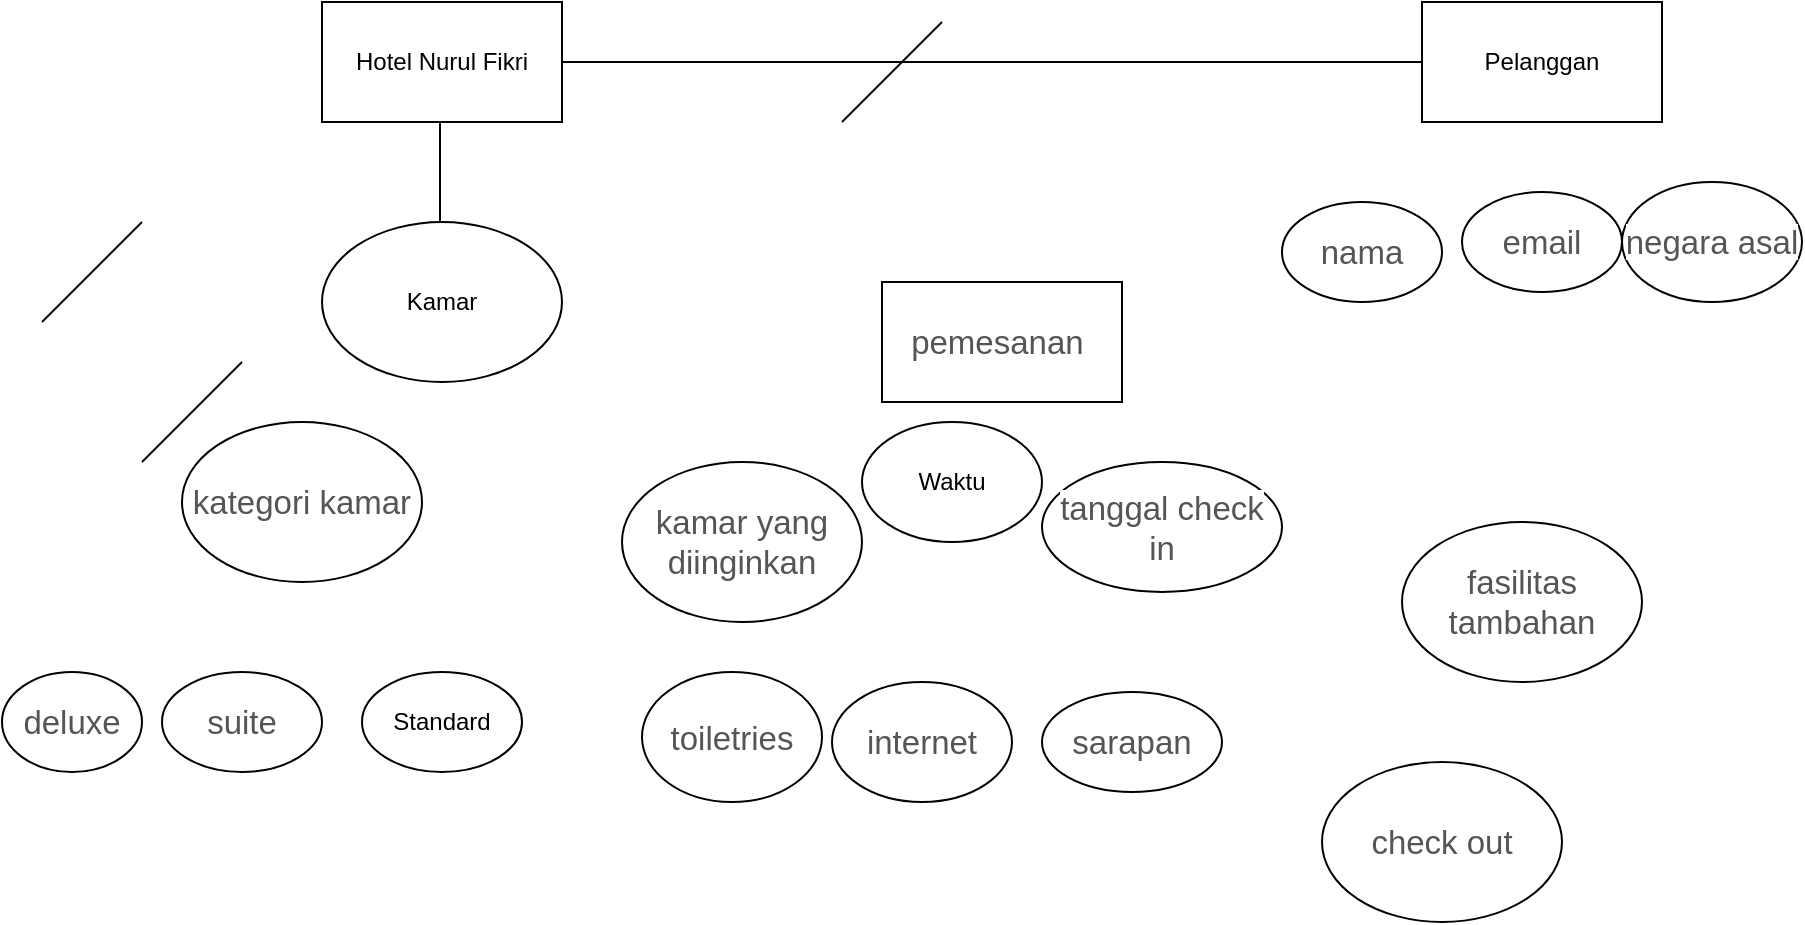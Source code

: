 <mxfile version="17.2.4" type="github">
  <diagram id="R2lEEEUBdFMjLlhIrx00" name="Page-1">
    <mxGraphModel dx="868" dy="482" grid="1" gridSize="10" guides="1" tooltips="1" connect="1" arrows="1" fold="1" page="1" pageScale="1" pageWidth="850" pageHeight="1100" math="0" shadow="0" extFonts="Permanent Marker^https://fonts.googleapis.com/css?family=Permanent+Marker">
      <root>
        <mxCell id="0" />
        <mxCell id="1" parent="0" />
        <mxCell id="oDsJh11NOQ4W9sfK5s1z-21" style="edgeStyle=orthogonalEdgeStyle;rounded=0;orthogonalLoop=1;jettySize=auto;html=1;exitX=1;exitY=0.5;exitDx=0;exitDy=0;fontFamily=Helvetica;fontSize=12;fontColor=default;endArrow=baseDash;endFill=0;entryX=0;entryY=0.5;entryDx=0;entryDy=0;" edge="1" parent="1" source="oDsJh11NOQ4W9sfK5s1z-1" target="oDsJh11NOQ4W9sfK5s1z-6">
          <mxGeometry relative="1" as="geometry">
            <mxPoint x="570" y="160" as="targetPoint" />
          </mxGeometry>
        </mxCell>
        <mxCell id="oDsJh11NOQ4W9sfK5s1z-1" value="Hotel Nurul Fikri" style="rounded=0;whiteSpace=wrap;html=1;" vertex="1" parent="1">
          <mxGeometry x="170" y="130" width="120" height="60" as="geometry" />
        </mxCell>
        <mxCell id="oDsJh11NOQ4W9sfK5s1z-2" value="Kamar" style="ellipse;whiteSpace=wrap;html=1;" vertex="1" parent="1">
          <mxGeometry x="170" y="240" width="120" height="80" as="geometry" />
        </mxCell>
        <mxCell id="oDsJh11NOQ4W9sfK5s1z-3" value="Standard" style="ellipse;whiteSpace=wrap;html=1;" vertex="1" parent="1">
          <mxGeometry x="190" y="465" width="80" height="50" as="geometry" />
        </mxCell>
        <mxCell id="oDsJh11NOQ4W9sfK5s1z-4" value="&lt;span style=&quot;color: rgb(85 , 85 , 85) ; font-family: &amp;#34;pt sans&amp;#34; , sans-serif ; font-size: 16.5px ; text-align: left ; background-color: rgb(255 , 255 , 255)&quot;&gt;deluxe&lt;/span&gt;" style="ellipse;whiteSpace=wrap;html=1;" vertex="1" parent="1">
          <mxGeometry x="10" y="465" width="70" height="50" as="geometry" />
        </mxCell>
        <mxCell id="oDsJh11NOQ4W9sfK5s1z-5" value="&#xa;&#xa;&lt;span style=&quot;color: rgb(85, 85, 85); font-family: &amp;quot;pt sans&amp;quot;, sans-serif; font-size: 16.5px; font-style: normal; font-weight: 400; letter-spacing: normal; text-align: left; text-indent: 0px; text-transform: none; word-spacing: 0px; background-color: rgb(255, 255, 255); display: inline; float: none;&quot;&gt;suite&lt;/span&gt;&#xa;&#xa;" style="ellipse;whiteSpace=wrap;html=1;fontFamily=Helvetica;fontSize=12;fontColor=default;strokeColor=default;fillColor=default;" vertex="1" parent="1">
          <mxGeometry x="90" y="465" width="80" height="50" as="geometry" />
        </mxCell>
        <mxCell id="oDsJh11NOQ4W9sfK5s1z-6" value="Pelanggan" style="rounded=0;whiteSpace=wrap;html=1;fontFamily=Helvetica;fontSize=12;fontColor=default;strokeColor=default;fillColor=default;" vertex="1" parent="1">
          <mxGeometry x="720" y="130" width="120" height="60" as="geometry" />
        </mxCell>
        <mxCell id="oDsJh11NOQ4W9sfK5s1z-7" value="&lt;span style=&quot;color: rgb(85 , 85 , 85) ; font-family: &amp;#34;pt sans&amp;#34; , sans-serif ; font-size: 16.5px ; text-align: left ; background-color: rgb(255 , 255 , 255)&quot;&gt;kategori kamar&lt;/span&gt;" style="ellipse;whiteSpace=wrap;html=1;fontFamily=Helvetica;fontSize=12;fontColor=default;strokeColor=default;fillColor=default;" vertex="1" parent="1">
          <mxGeometry x="100" y="340" width="120" height="80" as="geometry" />
        </mxCell>
        <mxCell id="oDsJh11NOQ4W9sfK5s1z-8" value="&lt;span style=&quot;color: rgb(85 , 85 , 85) ; font-family: &amp;#34;pt sans&amp;#34; , sans-serif ; font-size: 16.5px ; text-align: left ; background-color: rgb(255 , 255 , 255)&quot;&gt;nama&lt;/span&gt;" style="ellipse;whiteSpace=wrap;html=1;fontFamily=Helvetica;fontSize=12;fontColor=default;strokeColor=default;fillColor=default;" vertex="1" parent="1">
          <mxGeometry x="650" y="230" width="80" height="50" as="geometry" />
        </mxCell>
        <mxCell id="oDsJh11NOQ4W9sfK5s1z-9" value="&lt;span style=&quot;color: rgb(85 , 85 , 85) ; font-family: &amp;#34;pt sans&amp;#34; , sans-serif ; font-size: 16.5px ; text-align: left ; background-color: rgb(255 , 255 , 255)&quot;&gt;email&lt;/span&gt;" style="ellipse;whiteSpace=wrap;html=1;fontFamily=Helvetica;fontSize=12;fontColor=default;strokeColor=default;fillColor=default;" vertex="1" parent="1">
          <mxGeometry x="740" y="225" width="80" height="50" as="geometry" />
        </mxCell>
        <mxCell id="oDsJh11NOQ4W9sfK5s1z-11" value="&lt;span style=&quot;color: rgb(85 , 85 , 85) ; font-family: &amp;#34;pt sans&amp;#34; , sans-serif ; font-size: 16.5px ; text-align: left ; background-color: rgb(255 , 255 , 255)&quot;&gt;negara asal&lt;/span&gt;" style="ellipse;whiteSpace=wrap;html=1;fontFamily=Helvetica;fontSize=12;fontColor=default;strokeColor=default;fillColor=default;" vertex="1" parent="1">
          <mxGeometry x="820" y="220" width="90" height="60" as="geometry" />
        </mxCell>
        <mxCell id="oDsJh11NOQ4W9sfK5s1z-12" value="&lt;span style=&quot;color: rgb(85 , 85 , 85) ; font-family: &amp;#34;pt sans&amp;#34; , sans-serif ; font-size: 16.5px ; text-align: left ; background-color: rgb(255 , 255 , 255)&quot;&gt;pemesanan&amp;nbsp;&lt;/span&gt;" style="rounded=0;whiteSpace=wrap;html=1;fontFamily=Helvetica;fontSize=12;fontColor=default;strokeColor=default;fillColor=default;" vertex="1" parent="1">
          <mxGeometry x="450" y="270" width="120" height="60" as="geometry" />
        </mxCell>
        <mxCell id="oDsJh11NOQ4W9sfK5s1z-13" value="&lt;span style=&quot;color: rgb(85 , 85 , 85) ; font-family: &amp;#34;pt sans&amp;#34; , sans-serif ; font-size: 16.5px ; text-align: left ; background-color: rgb(255 , 255 , 255)&quot;&gt;fasilitas tambahan&lt;/span&gt;" style="ellipse;whiteSpace=wrap;html=1;fontFamily=Helvetica;fontSize=12;fontColor=default;strokeColor=default;fillColor=default;" vertex="1" parent="1">
          <mxGeometry x="710" y="390" width="120" height="80" as="geometry" />
        </mxCell>
        <mxCell id="oDsJh11NOQ4W9sfK5s1z-14" value="&lt;span style=&quot;color: rgb(85 , 85 , 85) ; font-family: &amp;#34;pt sans&amp;#34; , sans-serif ; font-size: 16.5px ; text-align: left ; background-color: rgb(255 , 255 , 255)&quot;&gt;toiletries&lt;/span&gt;" style="ellipse;whiteSpace=wrap;html=1;fontFamily=Helvetica;fontSize=12;fontColor=default;strokeColor=default;fillColor=default;" vertex="1" parent="1">
          <mxGeometry x="330" y="465" width="90" height="65" as="geometry" />
        </mxCell>
        <mxCell id="oDsJh11NOQ4W9sfK5s1z-15" value="&lt;span style=&quot;color: rgb(85 , 85 , 85) ; font-family: &amp;#34;pt sans&amp;#34; , sans-serif ; font-size: 16.5px ; text-align: left ; background-color: rgb(255 , 255 , 255)&quot;&gt;sarapan&lt;/span&gt;" style="ellipse;whiteSpace=wrap;html=1;fontFamily=Helvetica;fontSize=12;fontColor=default;strokeColor=default;fillColor=default;" vertex="1" parent="1">
          <mxGeometry x="530" y="475" width="90" height="50" as="geometry" />
        </mxCell>
        <mxCell id="oDsJh11NOQ4W9sfK5s1z-16" value="&lt;span style=&quot;color: rgb(85 , 85 , 85) ; font-family: &amp;#34;pt sans&amp;#34; , sans-serif ; font-size: 16.5px ; text-align: left ; background-color: rgb(255 , 255 , 255)&quot;&gt;internet&lt;/span&gt;" style="ellipse;whiteSpace=wrap;html=1;fontFamily=Helvetica;fontSize=12;fontColor=default;strokeColor=default;fillColor=default;" vertex="1" parent="1">
          <mxGeometry x="425" y="470" width="90" height="60" as="geometry" />
        </mxCell>
        <mxCell id="oDsJh11NOQ4W9sfK5s1z-17" value="Waktu" style="ellipse;whiteSpace=wrap;html=1;fontFamily=Helvetica;fontSize=12;fontColor=default;strokeColor=default;fillColor=default;" vertex="1" parent="1">
          <mxGeometry x="440" y="340" width="90" height="60" as="geometry" />
        </mxCell>
        <mxCell id="oDsJh11NOQ4W9sfK5s1z-18" value="&lt;span style=&quot;color: rgb(85 , 85 , 85) ; font-family: &amp;#34;pt sans&amp;#34; , sans-serif ; font-size: 16.5px ; text-align: left ; background-color: rgb(255 , 255 , 255)&quot;&gt;tanggal check in&lt;/span&gt;" style="ellipse;whiteSpace=wrap;html=1;fontFamily=Helvetica;fontSize=12;fontColor=default;strokeColor=default;fillColor=default;" vertex="1" parent="1">
          <mxGeometry x="530" y="360" width="120" height="65" as="geometry" />
        </mxCell>
        <mxCell id="oDsJh11NOQ4W9sfK5s1z-19" value="&lt;span style=&quot;color: rgb(85 , 85 , 85) ; font-family: &amp;#34;pt sans&amp;#34; , sans-serif ; font-size: 16.5px ; text-align: left ; background-color: rgb(255 , 255 , 255)&quot;&gt;check out&lt;/span&gt;" style="ellipse;whiteSpace=wrap;html=1;fontFamily=Helvetica;fontSize=12;fontColor=default;strokeColor=default;fillColor=default;" vertex="1" parent="1">
          <mxGeometry x="670" y="510" width="120" height="80" as="geometry" />
        </mxCell>
        <mxCell id="oDsJh11NOQ4W9sfK5s1z-20" value="&lt;span style=&quot;color: rgb(85 , 85 , 85) ; font-family: &amp;#34;pt sans&amp;#34; , sans-serif ; font-size: 16.5px ; text-align: left ; background-color: rgb(255 , 255 , 255)&quot;&gt;kamar yang diinginkan&lt;/span&gt;" style="ellipse;whiteSpace=wrap;html=1;fontFamily=Helvetica;fontSize=12;fontColor=default;strokeColor=default;fillColor=default;" vertex="1" parent="1">
          <mxGeometry x="320" y="360" width="120" height="80" as="geometry" />
        </mxCell>
        <mxCell id="oDsJh11NOQ4W9sfK5s1z-24" value="" style="endArrow=none;html=1;rounded=0;fontFamily=Helvetica;fontSize=12;fontColor=default;" edge="1" parent="1">
          <mxGeometry width="50" height="50" relative="1" as="geometry">
            <mxPoint x="430" y="190" as="sourcePoint" />
            <mxPoint x="480" y="140" as="targetPoint" />
          </mxGeometry>
        </mxCell>
        <mxCell id="oDsJh11NOQ4W9sfK5s1z-25" value="" style="endArrow=none;html=1;rounded=0;fontFamily=Helvetica;fontSize=12;fontColor=default;" edge="1" parent="1">
          <mxGeometry width="50" height="50" relative="1" as="geometry">
            <mxPoint x="229" y="240" as="sourcePoint" />
            <mxPoint x="229" y="190" as="targetPoint" />
          </mxGeometry>
        </mxCell>
        <mxCell id="oDsJh11NOQ4W9sfK5s1z-27" value="" style="endArrow=none;html=1;rounded=0;fontFamily=Helvetica;fontSize=12;fontColor=default;" edge="1" parent="1">
          <mxGeometry width="50" height="50" relative="1" as="geometry">
            <mxPoint x="30" y="290" as="sourcePoint" />
            <mxPoint x="80" y="240" as="targetPoint" />
          </mxGeometry>
        </mxCell>
        <mxCell id="oDsJh11NOQ4W9sfK5s1z-28" value="" style="endArrow=none;html=1;rounded=0;fontFamily=Helvetica;fontSize=12;fontColor=default;" edge="1" parent="1">
          <mxGeometry width="50" height="50" relative="1" as="geometry">
            <mxPoint x="80" y="360" as="sourcePoint" />
            <mxPoint x="130" y="310" as="targetPoint" />
            <Array as="points">
              <mxPoint x="100" y="340" />
              <mxPoint x="110" y="330" />
            </Array>
          </mxGeometry>
        </mxCell>
      </root>
    </mxGraphModel>
  </diagram>
</mxfile>
